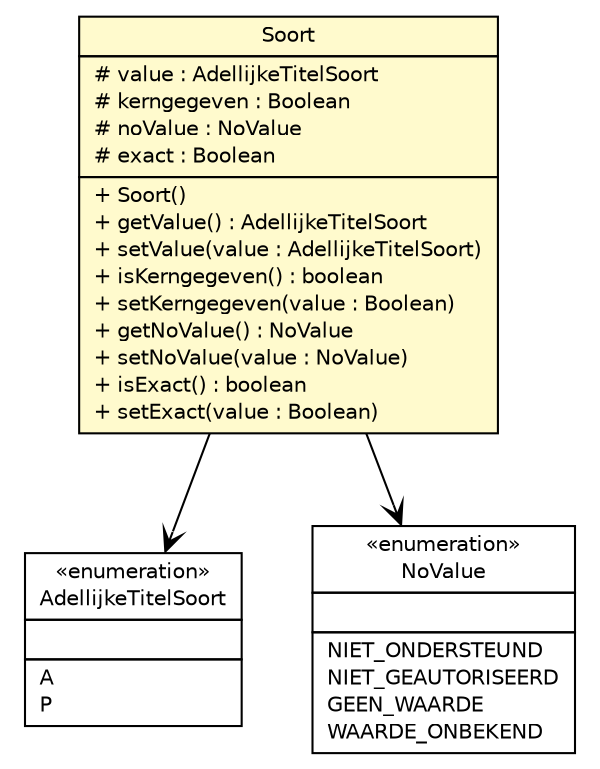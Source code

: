 #!/usr/local/bin/dot
#
# Class diagram 
# Generated by UMLGraph version R5_6-24-gf6e263 (http://www.umlgraph.org/)
#

digraph G {
	edge [fontname="Helvetica",fontsize=10,labelfontname="Helvetica",labelfontsize=10];
	node [fontname="Helvetica",fontsize=10,shape=plaintext];
	nodesep=0.25;
	ranksep=0.5;
	// nl.egem.stuf.sector.bg._0204.AdellijkeTitelSoort
	c6314 [label=<<table title="nl.egem.stuf.sector.bg._0204.AdellijkeTitelSoort" border="0" cellborder="1" cellspacing="0" cellpadding="2" port="p" href="./AdellijkeTitelSoort.html">
		<tr><td><table border="0" cellspacing="0" cellpadding="1">
<tr><td align="center" balign="center"> &#171;enumeration&#187; </td></tr>
<tr><td align="center" balign="center"> AdellijkeTitelSoort </td></tr>
		</table></td></tr>
		<tr><td><table border="0" cellspacing="0" cellpadding="1">
<tr><td align="left" balign="left">  </td></tr>
		</table></td></tr>
		<tr><td><table border="0" cellspacing="0" cellpadding="1">
<tr><td align="left" balign="left"> A </td></tr>
<tr><td align="left" balign="left"> P </td></tr>
		</table></td></tr>
		</table>>, URL="./AdellijkeTitelSoort.html", fontname="Helvetica", fontcolor="black", fontsize=10.0];
	// nl.egem.stuf.sector.bg._0204.ADLTabel.Soort
	c6513 [label=<<table title="nl.egem.stuf.sector.bg._0204.ADLTabel.Soort" border="0" cellborder="1" cellspacing="0" cellpadding="2" port="p" bgcolor="lemonChiffon" href="./ADLTabel.Soort.html">
		<tr><td><table border="0" cellspacing="0" cellpadding="1">
<tr><td align="center" balign="center"> Soort </td></tr>
		</table></td></tr>
		<tr><td><table border="0" cellspacing="0" cellpadding="1">
<tr><td align="left" balign="left"> # value : AdellijkeTitelSoort </td></tr>
<tr><td align="left" balign="left"> # kerngegeven : Boolean </td></tr>
<tr><td align="left" balign="left"> # noValue : NoValue </td></tr>
<tr><td align="left" balign="left"> # exact : Boolean </td></tr>
		</table></td></tr>
		<tr><td><table border="0" cellspacing="0" cellpadding="1">
<tr><td align="left" balign="left"> + Soort() </td></tr>
<tr><td align="left" balign="left"> + getValue() : AdellijkeTitelSoort </td></tr>
<tr><td align="left" balign="left"> + setValue(value : AdellijkeTitelSoort) </td></tr>
<tr><td align="left" balign="left"> + isKerngegeven() : boolean </td></tr>
<tr><td align="left" balign="left"> + setKerngegeven(value : Boolean) </td></tr>
<tr><td align="left" balign="left"> + getNoValue() : NoValue </td></tr>
<tr><td align="left" balign="left"> + setNoValue(value : NoValue) </td></tr>
<tr><td align="left" balign="left"> + isExact() : boolean </td></tr>
<tr><td align="left" balign="left"> + setExact(value : Boolean) </td></tr>
		</table></td></tr>
		</table>>, URL="./ADLTabel.Soort.html", fontname="Helvetica", fontcolor="black", fontsize=10.0];
	// nl.egem.stuf.stuf0204.NoValue
	c6564 [label=<<table title="nl.egem.stuf.stuf0204.NoValue" border="0" cellborder="1" cellspacing="0" cellpadding="2" port="p" href="../../../stuf0204/NoValue.html">
		<tr><td><table border="0" cellspacing="0" cellpadding="1">
<tr><td align="center" balign="center"> &#171;enumeration&#187; </td></tr>
<tr><td align="center" balign="center"> NoValue </td></tr>
		</table></td></tr>
		<tr><td><table border="0" cellspacing="0" cellpadding="1">
<tr><td align="left" balign="left">  </td></tr>
		</table></td></tr>
		<tr><td><table border="0" cellspacing="0" cellpadding="1">
<tr><td align="left" balign="left"> NIET_ONDERSTEUND </td></tr>
<tr><td align="left" balign="left"> NIET_GEAUTORISEERD </td></tr>
<tr><td align="left" balign="left"> GEEN_WAARDE </td></tr>
<tr><td align="left" balign="left"> WAARDE_ONBEKEND </td></tr>
		</table></td></tr>
		</table>>, URL="../../../stuf0204/NoValue.html", fontname="Helvetica", fontcolor="black", fontsize=10.0];
	// nl.egem.stuf.sector.bg._0204.ADLTabel.Soort NAVASSOC nl.egem.stuf.sector.bg._0204.AdellijkeTitelSoort
	c6513:p -> c6314:p [taillabel="", label="", headlabel="", fontname="Helvetica", fontcolor="black", fontsize=10.0, color="black", arrowhead=open];
	// nl.egem.stuf.sector.bg._0204.ADLTabel.Soort NAVASSOC nl.egem.stuf.stuf0204.NoValue
	c6513:p -> c6564:p [taillabel="", label="", headlabel="", fontname="Helvetica", fontcolor="black", fontsize=10.0, color="black", arrowhead=open];
}

